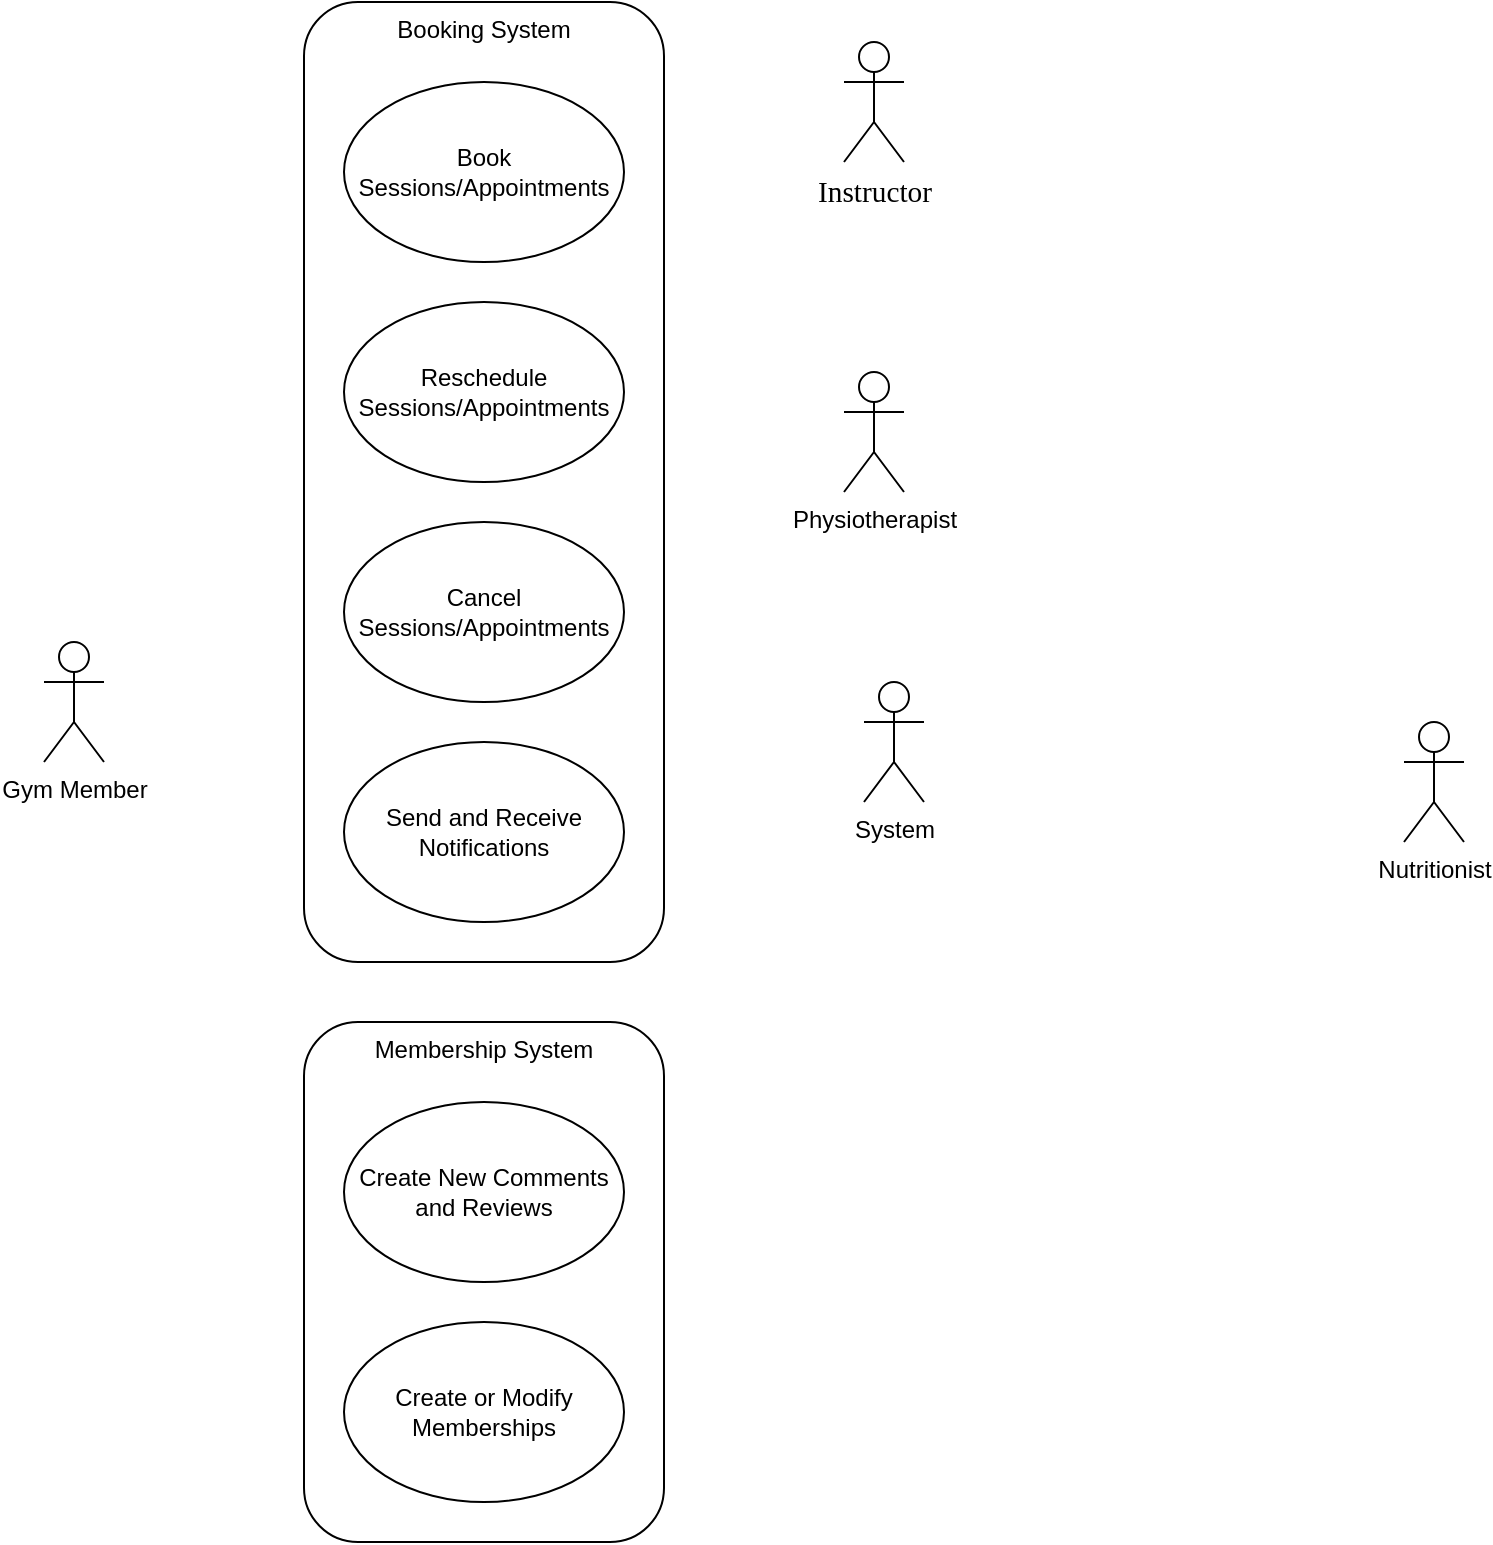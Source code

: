 <mxfile version="24.7.6">
  <diagram name="Página-1" id="axVd1QwUCHLI96ytfGwO">
    <mxGraphModel dx="1489" dy="761" grid="1" gridSize="10" guides="1" tooltips="1" connect="1" arrows="1" fold="1" page="1" pageScale="1" pageWidth="827" pageHeight="1169" math="0" shadow="0">
      <root>
        <mxCell id="0" />
        <mxCell id="1" parent="0" />
        <mxCell id="irIf1rUgJS3vICtvANok-33" value="Membership System" style="rounded=1;whiteSpace=wrap;html=1;verticalAlign=top;" vertex="1" parent="1">
          <mxGeometry x="200" y="520" width="180" height="260" as="geometry" />
        </mxCell>
        <mxCell id="irIf1rUgJS3vICtvANok-31" value="Booking System" style="rounded=1;whiteSpace=wrap;html=1;verticalAlign=top;" vertex="1" parent="1">
          <mxGeometry x="200" y="10" width="180" height="480" as="geometry" />
        </mxCell>
        <mxCell id="irIf1rUgJS3vICtvANok-4" value="Gym Member" style="shape=umlActor;verticalLabelPosition=bottom;verticalAlign=top;html=1;outlineConnect=0;" vertex="1" parent="1">
          <mxGeometry x="70" y="330" width="30" height="60" as="geometry" />
        </mxCell>
        <mxCell id="irIf1rUgJS3vICtvANok-13" value="&lt;span id=&quot;docs-internal-guid-9bad511e-7fff-7c75-738a-3bb238ec5915&quot;&gt;&lt;span style=&quot;font-size: 11pt; font-family: Aptos; background-color: transparent; font-variant-numeric: normal; font-variant-east-asian: normal; font-variant-alternates: normal; font-variant-position: normal; vertical-align: baseline; white-space: pre-wrap;&quot;&gt;Instructor&lt;/span&gt;&lt;/span&gt;" style="shape=umlActor;verticalLabelPosition=bottom;verticalAlign=top;html=1;outlineConnect=0;" vertex="1" parent="1">
          <mxGeometry x="470" y="30" width="30" height="60" as="geometry" />
        </mxCell>
        <mxCell id="irIf1rUgJS3vICtvANok-15" value="Physiotherapist" style="shape=umlActor;verticalLabelPosition=bottom;verticalAlign=top;html=1;outlineConnect=0;" vertex="1" parent="1">
          <mxGeometry x="470" y="195" width="30" height="60" as="geometry" />
        </mxCell>
        <mxCell id="irIf1rUgJS3vICtvANok-16" value="Nutritionist" style="shape=umlActor;verticalLabelPosition=bottom;verticalAlign=top;html=1;outlineConnect=0;" vertex="1" parent="1">
          <mxGeometry x="750" y="370" width="30" height="60" as="geometry" />
        </mxCell>
        <mxCell id="irIf1rUgJS3vICtvANok-17" value="System" style="shape=umlActor;verticalLabelPosition=bottom;verticalAlign=top;html=1;outlineConnect=0;" vertex="1" parent="1">
          <mxGeometry x="480" y="350" width="30" height="60" as="geometry" />
        </mxCell>
        <mxCell id="irIf1rUgJS3vICtvANok-20" value="Book Sessions/Appointments" style="ellipse;whiteSpace=wrap;html=1;" vertex="1" parent="1">
          <mxGeometry x="220" y="50" width="140" height="90" as="geometry" />
        </mxCell>
        <mxCell id="irIf1rUgJS3vICtvANok-25" value="Reschedule Sessions/Appointments" style="ellipse;whiteSpace=wrap;html=1;" vertex="1" parent="1">
          <mxGeometry x="220" y="160" width="140" height="90" as="geometry" />
        </mxCell>
        <mxCell id="irIf1rUgJS3vICtvANok-26" value="Cancel Sessions/Appointments" style="ellipse;whiteSpace=wrap;html=1;" vertex="1" parent="1">
          <mxGeometry x="220" y="270" width="140" height="90" as="geometry" />
        </mxCell>
        <mxCell id="irIf1rUgJS3vICtvANok-27" value="Create New Comments and Reviews" style="ellipse;whiteSpace=wrap;html=1;" vertex="1" parent="1">
          <mxGeometry x="220" y="560" width="140" height="90" as="geometry" />
        </mxCell>
        <mxCell id="irIf1rUgJS3vICtvANok-28" value="Create or Modify Memberships" style="ellipse;whiteSpace=wrap;html=1;" vertex="1" parent="1">
          <mxGeometry x="220" y="670" width="140" height="90" as="geometry" />
        </mxCell>
        <mxCell id="irIf1rUgJS3vICtvANok-30" value="Send and Receive Notifications" style="ellipse;whiteSpace=wrap;html=1;" vertex="1" parent="1">
          <mxGeometry x="220" y="380" width="140" height="90" as="geometry" />
        </mxCell>
      </root>
    </mxGraphModel>
  </diagram>
</mxfile>
